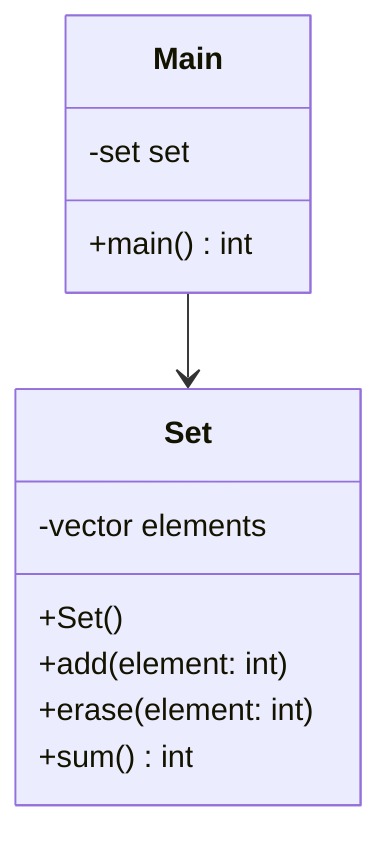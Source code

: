 classDiagram
    class Main {
        -set set
        +main() int
    }
    class Set {
        -vector<int> elements
        +Set()
        +add(element: int)
        +erase(element: int)
        +sum() int
    }
    Main --> Set